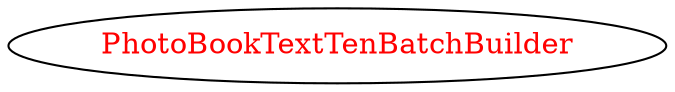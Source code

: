 digraph dependencyGraph {
 concentrate=true;
 ranksep="2.0";
 rankdir="LR"; 
 splines="ortho";
"PhotoBookTextTenBatchBuilder" [fontcolor="red"];
}